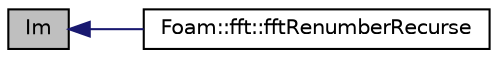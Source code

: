 digraph "Im"
{
  bgcolor="transparent";
  edge [fontname="Helvetica",fontsize="10",labelfontname="Helvetica",labelfontsize="10"];
  node [fontname="Helvetica",fontsize="10",shape=record];
  rankdir="LR";
  Node1 [label="Im",height=0.2,width=0.4,color="black", fillcolor="grey75", style="filled" fontcolor="black"];
  Node1 -> Node2 [dir="back",color="midnightblue",fontsize="10",style="solid",fontname="Helvetica"];
  Node2 [label="Foam::fft::fftRenumberRecurse",height=0.2,width=0.4,color="black",URL="$classFoam_1_1fft.html#ad999f3a0d64be154ded335f549dd87e6"];
}
